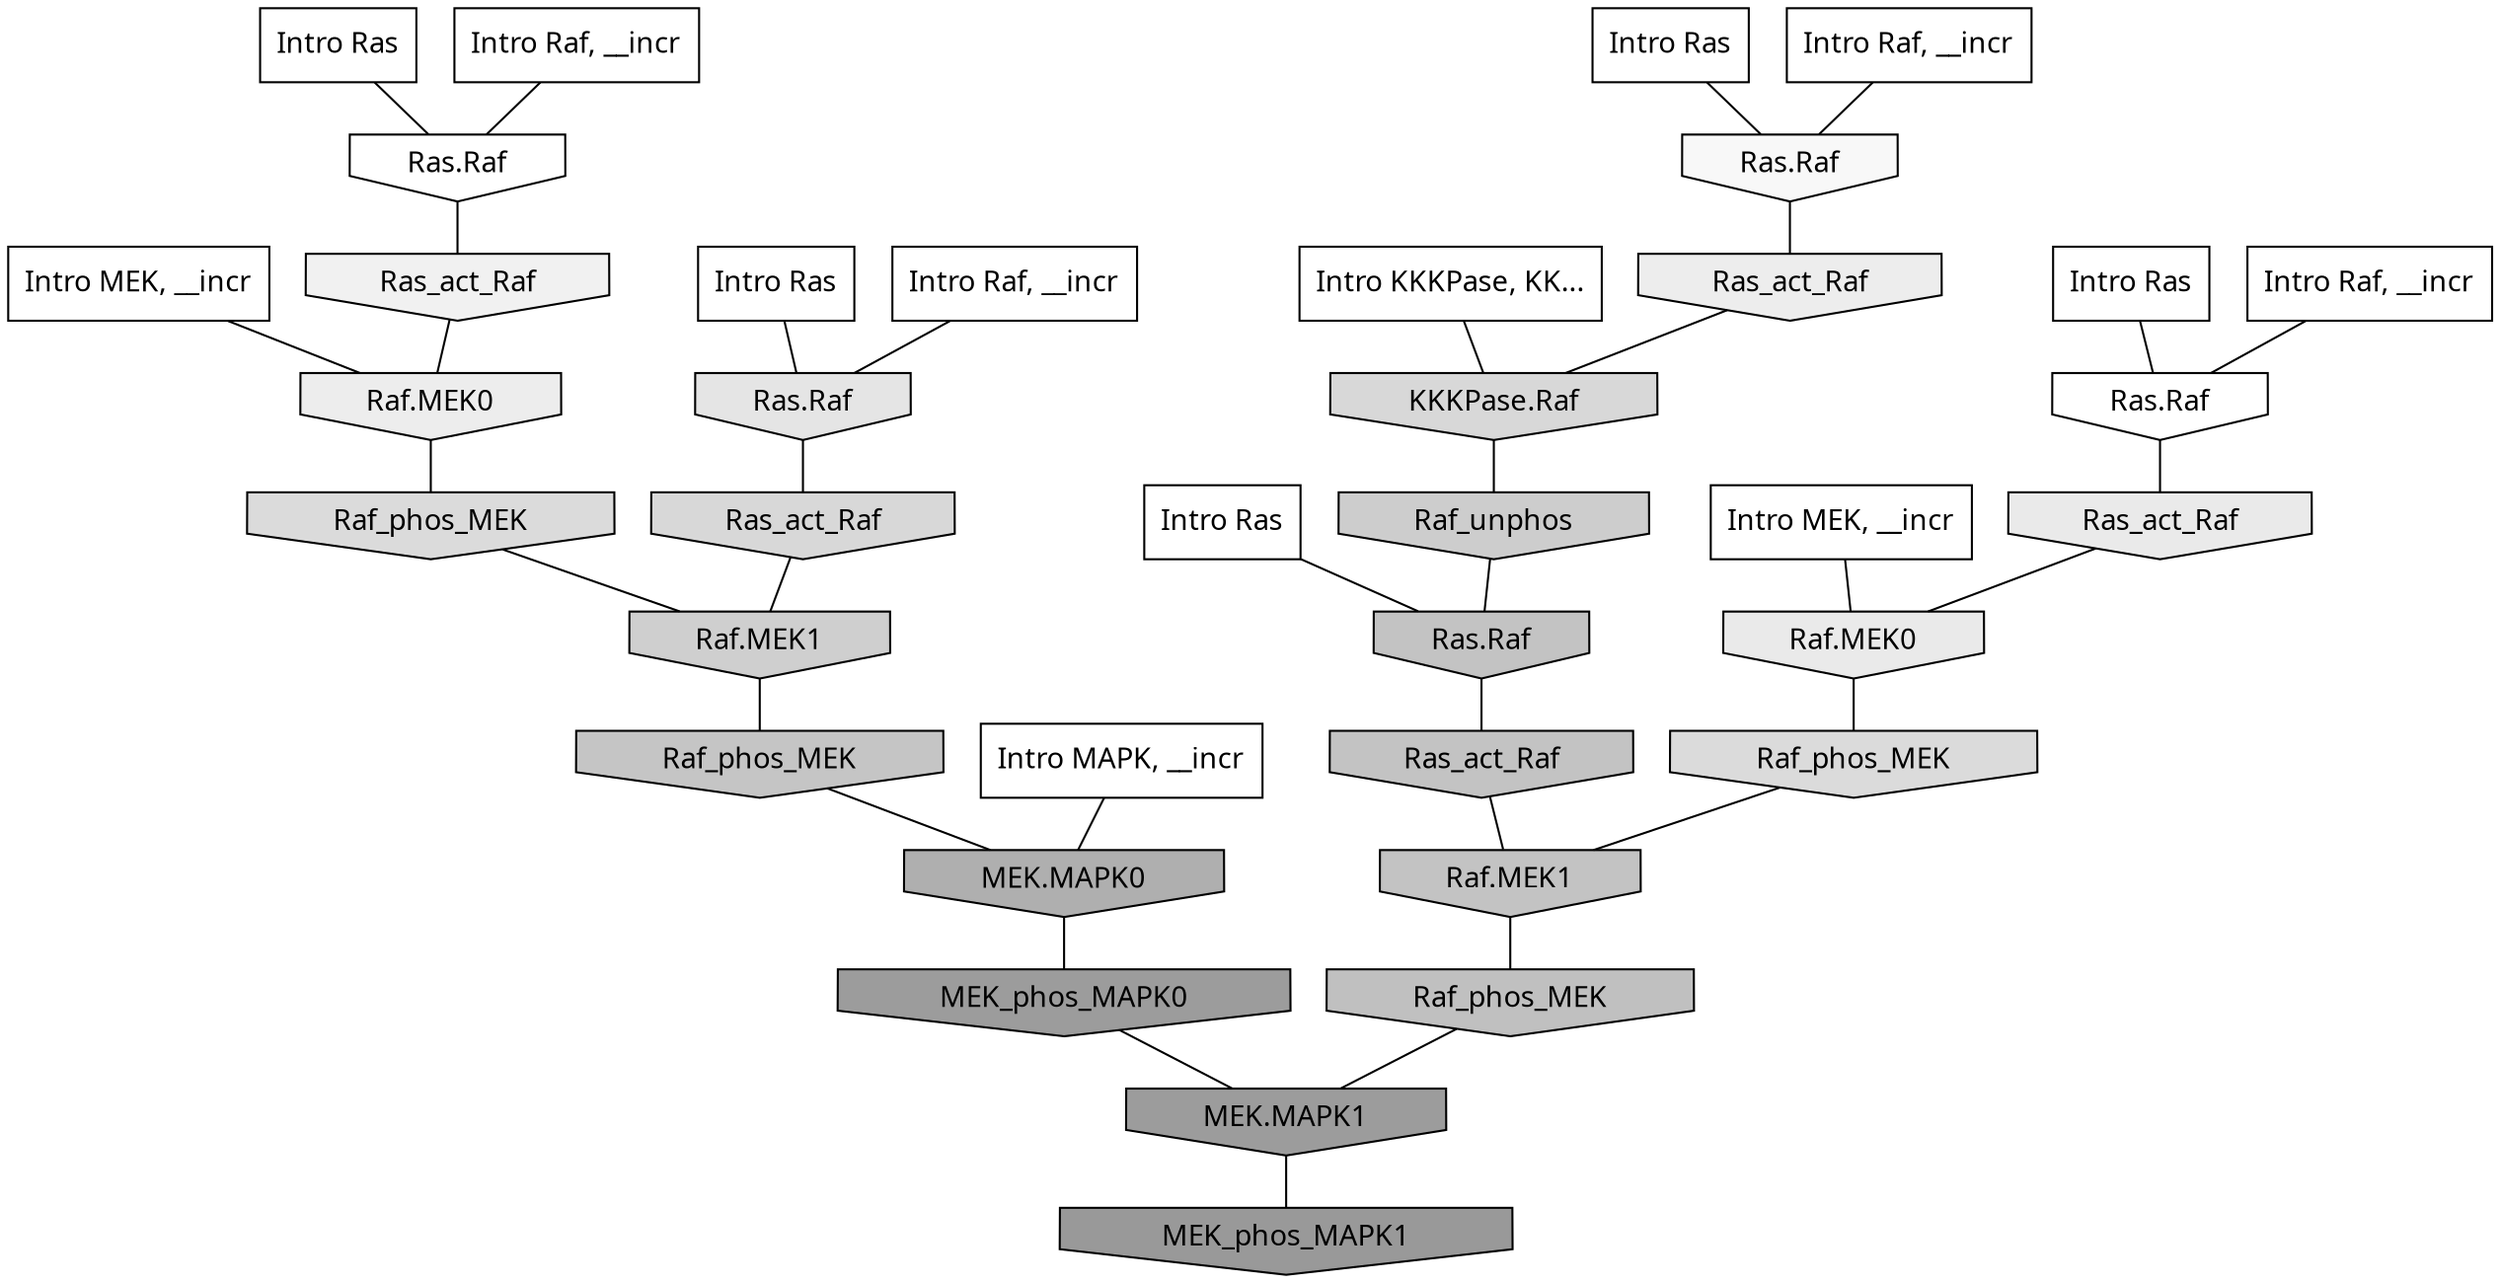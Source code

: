 digraph G{
  rankdir="TB";
  ranksep=0.30;
  node [fontname="CMU Serif"];
  edge [fontname="CMU Serif"];
  
  17 [label="Intro Ras", shape=rectangle, style=filled, fillcolor="0.000 0.000 1.000"]
  
  32 [label="Intro Ras", shape=rectangle, style=filled, fillcolor="0.000 0.000 1.000"]
  
  51 [label="Intro Ras", shape=rectangle, style=filled, fillcolor="0.000 0.000 1.000"]
  
  79 [label="Intro Ras", shape=rectangle, style=filled, fillcolor="0.000 0.000 1.000"]
  
  86 [label="Intro Ras", shape=rectangle, style=filled, fillcolor="0.000 0.000 1.000"]
  
  505 [label="Intro Raf, __incr", shape=rectangle, style=filled, fillcolor="0.000 0.000 1.000"]
  
  748 [label="Intro Raf, __incr", shape=rectangle, style=filled, fillcolor="0.000 0.000 1.000"]
  
  853 [label="Intro Raf, __incr", shape=rectangle, style=filled, fillcolor="0.000 0.000 1.000"]
  
  1086 [label="Intro Raf, __incr", shape=rectangle, style=filled, fillcolor="0.000 0.000 1.000"]
  
  1255 [label="Intro MEK, __incr", shape=rectangle, style=filled, fillcolor="0.000 0.000 1.000"]
  
  1827 [label="Intro MEK, __incr", shape=rectangle, style=filled, fillcolor="0.000 0.000 1.000"]
  
  2516 [label="Intro MAPK, __incr", shape=rectangle, style=filled, fillcolor="0.000 0.000 1.000"]
  
  3131 [label="Intro KKKPase, KK...", shape=rectangle, style=filled, fillcolor="0.000 0.000 1.000"]
  
  3244 [label="Ras.Raf", shape=invhouse, style=filled, fillcolor="0.000 0.000 1.000"]
  
  3296 [label="Ras.Raf", shape=invhouse, style=filled, fillcolor="0.000 0.000 1.000"]
  
  3521 [label="Ras.Raf", shape=invhouse, style=filled, fillcolor="0.000 0.000 0.971"]
  
  3826 [label="Ras_act_Raf", shape=invhouse, style=filled, fillcolor="0.000 0.000 0.945"]
  
  4140 [label="Ras_act_Raf", shape=invhouse, style=filled, fillcolor="0.000 0.000 0.928"]
  
  4147 [label="Raf.MEK0", shape=invhouse, style=filled, fillcolor="0.000 0.000 0.927"]
  
  4313 [label="Ras_act_Raf", shape=invhouse, style=filled, fillcolor="0.000 0.000 0.915"]
  
  4315 [label="Raf.MEK0", shape=invhouse, style=filled, fillcolor="0.000 0.000 0.915"]
  
  4655 [label="Ras.Raf", shape=invhouse, style=filled, fillcolor="0.000 0.000 0.897"]
  
  5441 [label="Raf_phos_MEK", shape=invhouse, style=filled, fillcolor="0.000 0.000 0.857"]
  
  5444 [label="Raf_phos_MEK", shape=invhouse, style=filled, fillcolor="0.000 0.000 0.857"]
  
  5629 [label="KKKPase.Raf", shape=invhouse, style=filled, fillcolor="0.000 0.000 0.847"]
  
  5640 [label="Ras_act_Raf", shape=invhouse, style=filled, fillcolor="0.000 0.000 0.846"]
  
  6440 [label="Raf.MEK1", shape=invhouse, style=filled, fillcolor="0.000 0.000 0.812"]
  
  6684 [label="Raf_unphos", shape=invhouse, style=filled, fillcolor="0.000 0.000 0.804"]
  
  7879 [label="Raf_phos_MEK", shape=invhouse, style=filled, fillcolor="0.000 0.000 0.770"]
  
  8051 [label="Ras.Raf", shape=invhouse, style=filled, fillcolor="0.000 0.000 0.765"]
  
  8083 [label="Ras_act_Raf", shape=invhouse, style=filled, fillcolor="0.000 0.000 0.765"]
  
  8088 [label="Raf.MEK1", shape=invhouse, style=filled, fillcolor="0.000 0.000 0.765"]
  
  8565 [label="Raf_phos_MEK", shape=invhouse, style=filled, fillcolor="0.000 0.000 0.752"]
  
  12211 [label="MEK.MAPK0", shape=invhouse, style=filled, fillcolor="0.000 0.000 0.684"]
  
  17001 [label="MEK_phos_MAPK0", shape=invhouse, style=filled, fillcolor="0.000 0.000 0.611"]
  
  17005 [label="MEK.MAPK1", shape=invhouse, style=filled, fillcolor="0.000 0.000 0.611"]
  
  17414 [label="MEK_phos_MAPK1", shape=invhouse, style=filled, fillcolor="0.000 0.000 0.600"]
  
  
  17005 -> 17414 [dir=none, color="0.000 0.000 0.000"] 
  17001 -> 17005 [dir=none, color="0.000 0.000 0.000"] 
  12211 -> 17001 [dir=none, color="0.000 0.000 0.000"] 
  8565 -> 17005 [dir=none, color="0.000 0.000 0.000"] 
  8088 -> 8565 [dir=none, color="0.000 0.000 0.000"] 
  8083 -> 8088 [dir=none, color="0.000 0.000 0.000"] 
  8051 -> 8083 [dir=none, color="0.000 0.000 0.000"] 
  7879 -> 12211 [dir=none, color="0.000 0.000 0.000"] 
  6684 -> 8051 [dir=none, color="0.000 0.000 0.000"] 
  6440 -> 7879 [dir=none, color="0.000 0.000 0.000"] 
  5640 -> 6440 [dir=none, color="0.000 0.000 0.000"] 
  5629 -> 6684 [dir=none, color="0.000 0.000 0.000"] 
  5444 -> 8088 [dir=none, color="0.000 0.000 0.000"] 
  5441 -> 6440 [dir=none, color="0.000 0.000 0.000"] 
  4655 -> 5640 [dir=none, color="0.000 0.000 0.000"] 
  4315 -> 5444 [dir=none, color="0.000 0.000 0.000"] 
  4313 -> 4315 [dir=none, color="0.000 0.000 0.000"] 
  4147 -> 5441 [dir=none, color="0.000 0.000 0.000"] 
  4140 -> 5629 [dir=none, color="0.000 0.000 0.000"] 
  3826 -> 4147 [dir=none, color="0.000 0.000 0.000"] 
  3521 -> 4140 [dir=none, color="0.000 0.000 0.000"] 
  3296 -> 3826 [dir=none, color="0.000 0.000 0.000"] 
  3244 -> 4313 [dir=none, color="0.000 0.000 0.000"] 
  3131 -> 5629 [dir=none, color="0.000 0.000 0.000"] 
  2516 -> 12211 [dir=none, color="0.000 0.000 0.000"] 
  1827 -> 4315 [dir=none, color="0.000 0.000 0.000"] 
  1255 -> 4147 [dir=none, color="0.000 0.000 0.000"] 
  1086 -> 3244 [dir=none, color="0.000 0.000 0.000"] 
  853 -> 3521 [dir=none, color="0.000 0.000 0.000"] 
  748 -> 4655 [dir=none, color="0.000 0.000 0.000"] 
  505 -> 3296 [dir=none, color="0.000 0.000 0.000"] 
  86 -> 3244 [dir=none, color="0.000 0.000 0.000"] 
  79 -> 3296 [dir=none, color="0.000 0.000 0.000"] 
  51 -> 4655 [dir=none, color="0.000 0.000 0.000"] 
  32 -> 3521 [dir=none, color="0.000 0.000 0.000"] 
  17 -> 8051 [dir=none, color="0.000 0.000 0.000"] 
  
  }
